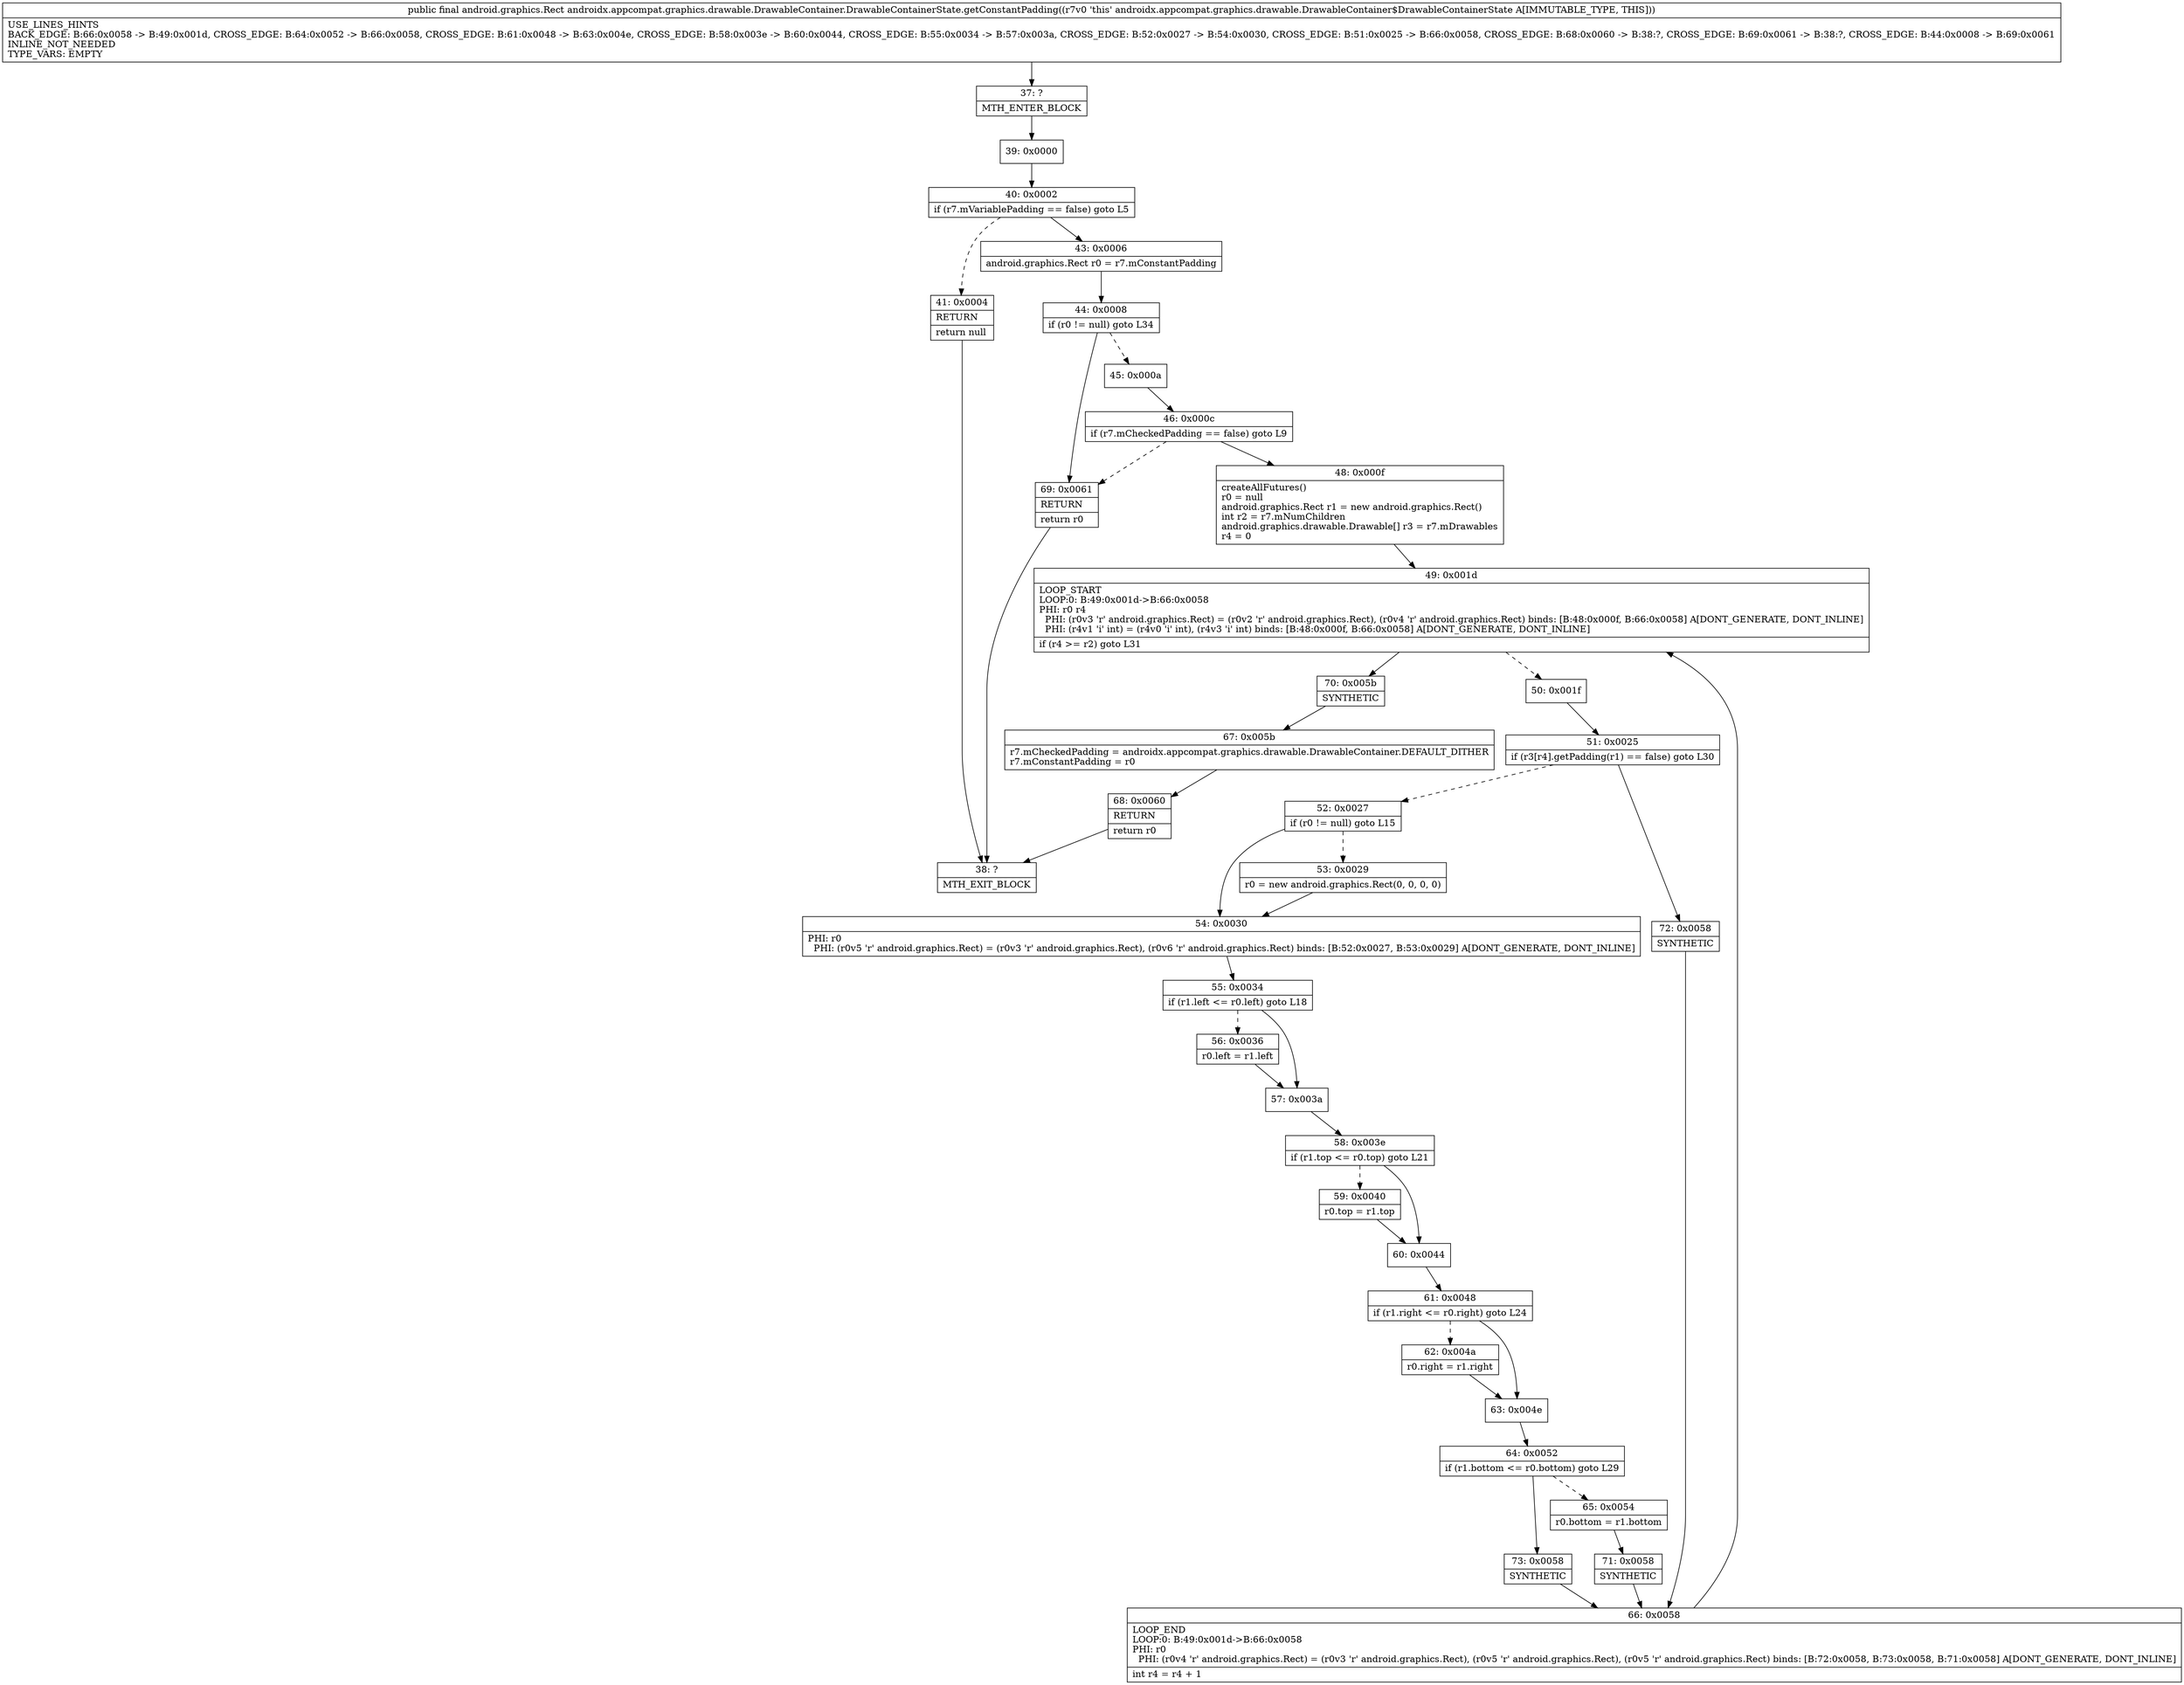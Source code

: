digraph "CFG forandroidx.appcompat.graphics.drawable.DrawableContainer.DrawableContainerState.getConstantPadding()Landroid\/graphics\/Rect;" {
Node_37 [shape=record,label="{37\:\ ?|MTH_ENTER_BLOCK\l}"];
Node_39 [shape=record,label="{39\:\ 0x0000}"];
Node_40 [shape=record,label="{40\:\ 0x0002|if (r7.mVariablePadding == false) goto L5\l}"];
Node_41 [shape=record,label="{41\:\ 0x0004|RETURN\l|return null\l}"];
Node_38 [shape=record,label="{38\:\ ?|MTH_EXIT_BLOCK\l}"];
Node_43 [shape=record,label="{43\:\ 0x0006|android.graphics.Rect r0 = r7.mConstantPadding\l}"];
Node_44 [shape=record,label="{44\:\ 0x0008|if (r0 != null) goto L34\l}"];
Node_45 [shape=record,label="{45\:\ 0x000a}"];
Node_46 [shape=record,label="{46\:\ 0x000c|if (r7.mCheckedPadding == false) goto L9\l}"];
Node_48 [shape=record,label="{48\:\ 0x000f|createAllFutures()\lr0 = null\landroid.graphics.Rect r1 = new android.graphics.Rect()\lint r2 = r7.mNumChildren\landroid.graphics.drawable.Drawable[] r3 = r7.mDrawables\lr4 = 0\l}"];
Node_49 [shape=record,label="{49\:\ 0x001d|LOOP_START\lLOOP:0: B:49:0x001d\-\>B:66:0x0058\lPHI: r0 r4 \l  PHI: (r0v3 'r' android.graphics.Rect) = (r0v2 'r' android.graphics.Rect), (r0v4 'r' android.graphics.Rect) binds: [B:48:0x000f, B:66:0x0058] A[DONT_GENERATE, DONT_INLINE]\l  PHI: (r4v1 'i' int) = (r4v0 'i' int), (r4v3 'i' int) binds: [B:48:0x000f, B:66:0x0058] A[DONT_GENERATE, DONT_INLINE]\l|if (r4 \>= r2) goto L31\l}"];
Node_50 [shape=record,label="{50\:\ 0x001f}"];
Node_51 [shape=record,label="{51\:\ 0x0025|if (r3[r4].getPadding(r1) == false) goto L30\l}"];
Node_52 [shape=record,label="{52\:\ 0x0027|if (r0 != null) goto L15\l}"];
Node_53 [shape=record,label="{53\:\ 0x0029|r0 = new android.graphics.Rect(0, 0, 0, 0)\l}"];
Node_54 [shape=record,label="{54\:\ 0x0030|PHI: r0 \l  PHI: (r0v5 'r' android.graphics.Rect) = (r0v3 'r' android.graphics.Rect), (r0v6 'r' android.graphics.Rect) binds: [B:52:0x0027, B:53:0x0029] A[DONT_GENERATE, DONT_INLINE]\l}"];
Node_55 [shape=record,label="{55\:\ 0x0034|if (r1.left \<= r0.left) goto L18\l}"];
Node_56 [shape=record,label="{56\:\ 0x0036|r0.left = r1.left\l}"];
Node_57 [shape=record,label="{57\:\ 0x003a}"];
Node_58 [shape=record,label="{58\:\ 0x003e|if (r1.top \<= r0.top) goto L21\l}"];
Node_59 [shape=record,label="{59\:\ 0x0040|r0.top = r1.top\l}"];
Node_60 [shape=record,label="{60\:\ 0x0044}"];
Node_61 [shape=record,label="{61\:\ 0x0048|if (r1.right \<= r0.right) goto L24\l}"];
Node_62 [shape=record,label="{62\:\ 0x004a|r0.right = r1.right\l}"];
Node_63 [shape=record,label="{63\:\ 0x004e}"];
Node_64 [shape=record,label="{64\:\ 0x0052|if (r1.bottom \<= r0.bottom) goto L29\l}"];
Node_65 [shape=record,label="{65\:\ 0x0054|r0.bottom = r1.bottom\l}"];
Node_71 [shape=record,label="{71\:\ 0x0058|SYNTHETIC\l}"];
Node_66 [shape=record,label="{66\:\ 0x0058|LOOP_END\lLOOP:0: B:49:0x001d\-\>B:66:0x0058\lPHI: r0 \l  PHI: (r0v4 'r' android.graphics.Rect) = (r0v3 'r' android.graphics.Rect), (r0v5 'r' android.graphics.Rect), (r0v5 'r' android.graphics.Rect) binds: [B:72:0x0058, B:73:0x0058, B:71:0x0058] A[DONT_GENERATE, DONT_INLINE]\l|int r4 = r4 + 1\l}"];
Node_73 [shape=record,label="{73\:\ 0x0058|SYNTHETIC\l}"];
Node_72 [shape=record,label="{72\:\ 0x0058|SYNTHETIC\l}"];
Node_70 [shape=record,label="{70\:\ 0x005b|SYNTHETIC\l}"];
Node_67 [shape=record,label="{67\:\ 0x005b|r7.mCheckedPadding = androidx.appcompat.graphics.drawable.DrawableContainer.DEFAULT_DITHER\lr7.mConstantPadding = r0\l}"];
Node_68 [shape=record,label="{68\:\ 0x0060|RETURN\l|return r0\l}"];
Node_69 [shape=record,label="{69\:\ 0x0061|RETURN\l|return r0\l}"];
MethodNode[shape=record,label="{public final android.graphics.Rect androidx.appcompat.graphics.drawable.DrawableContainer.DrawableContainerState.getConstantPadding((r7v0 'this' androidx.appcompat.graphics.drawable.DrawableContainer$DrawableContainerState A[IMMUTABLE_TYPE, THIS]))  | USE_LINES_HINTS\lBACK_EDGE: B:66:0x0058 \-\> B:49:0x001d, CROSS_EDGE: B:64:0x0052 \-\> B:66:0x0058, CROSS_EDGE: B:61:0x0048 \-\> B:63:0x004e, CROSS_EDGE: B:58:0x003e \-\> B:60:0x0044, CROSS_EDGE: B:55:0x0034 \-\> B:57:0x003a, CROSS_EDGE: B:52:0x0027 \-\> B:54:0x0030, CROSS_EDGE: B:51:0x0025 \-\> B:66:0x0058, CROSS_EDGE: B:68:0x0060 \-\> B:38:?, CROSS_EDGE: B:69:0x0061 \-\> B:38:?, CROSS_EDGE: B:44:0x0008 \-\> B:69:0x0061\lINLINE_NOT_NEEDED\lTYPE_VARS: EMPTY\l}"];
MethodNode -> Node_37;Node_37 -> Node_39;
Node_39 -> Node_40;
Node_40 -> Node_41[style=dashed];
Node_40 -> Node_43;
Node_41 -> Node_38;
Node_43 -> Node_44;
Node_44 -> Node_45[style=dashed];
Node_44 -> Node_69;
Node_45 -> Node_46;
Node_46 -> Node_48;
Node_46 -> Node_69[style=dashed];
Node_48 -> Node_49;
Node_49 -> Node_50[style=dashed];
Node_49 -> Node_70;
Node_50 -> Node_51;
Node_51 -> Node_52[style=dashed];
Node_51 -> Node_72;
Node_52 -> Node_53[style=dashed];
Node_52 -> Node_54;
Node_53 -> Node_54;
Node_54 -> Node_55;
Node_55 -> Node_56[style=dashed];
Node_55 -> Node_57;
Node_56 -> Node_57;
Node_57 -> Node_58;
Node_58 -> Node_59[style=dashed];
Node_58 -> Node_60;
Node_59 -> Node_60;
Node_60 -> Node_61;
Node_61 -> Node_62[style=dashed];
Node_61 -> Node_63;
Node_62 -> Node_63;
Node_63 -> Node_64;
Node_64 -> Node_65[style=dashed];
Node_64 -> Node_73;
Node_65 -> Node_71;
Node_71 -> Node_66;
Node_66 -> Node_49;
Node_73 -> Node_66;
Node_72 -> Node_66;
Node_70 -> Node_67;
Node_67 -> Node_68;
Node_68 -> Node_38;
Node_69 -> Node_38;
}

